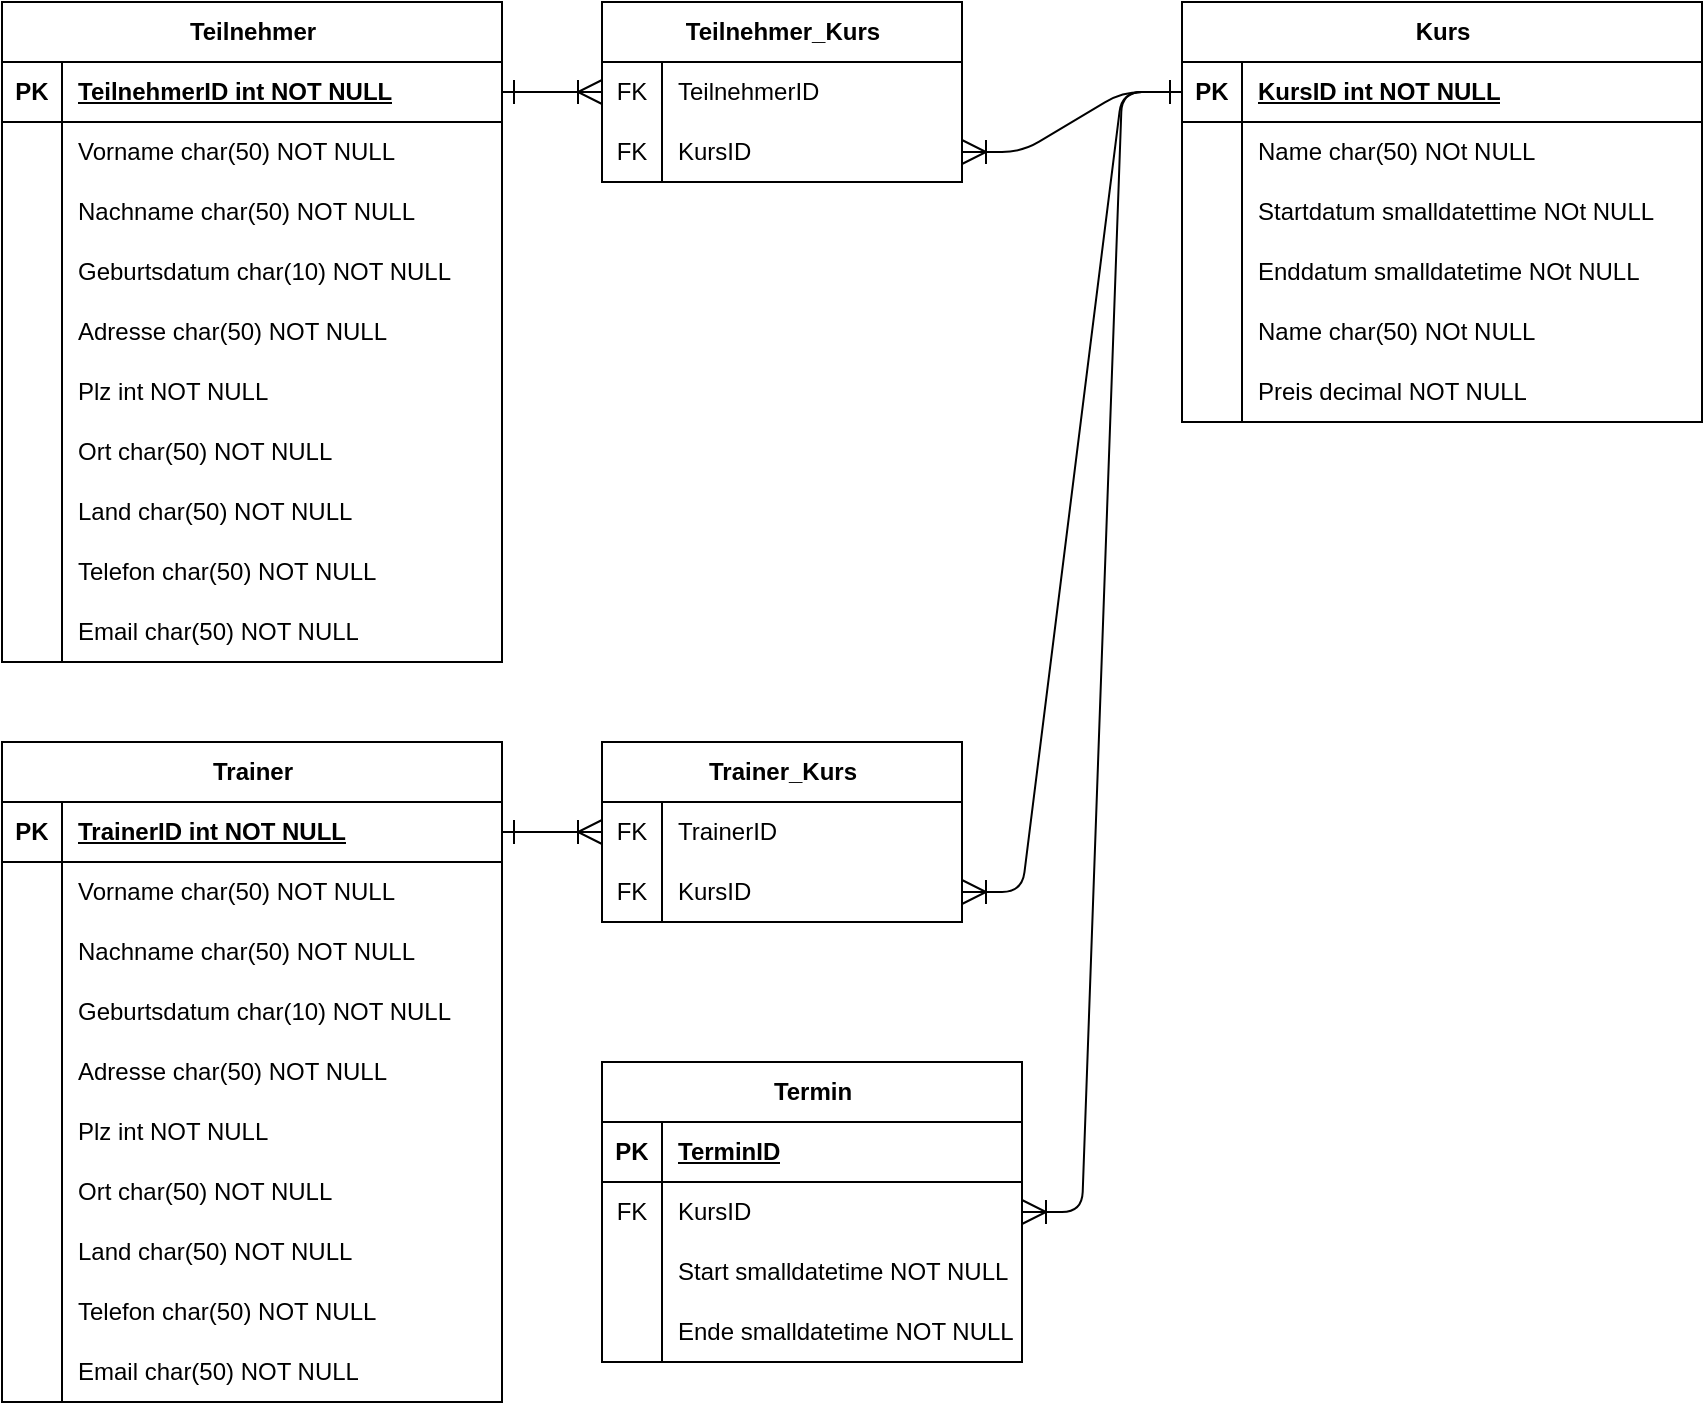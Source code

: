 <mxfile version="22.1.11" type="device">
  <diagram id="R2lEEEUBdFMjLlhIrx00" name="Page-1">
    <mxGraphModel dx="1418" dy="828" grid="1" gridSize="10" guides="1" tooltips="1" connect="1" arrows="1" fold="1" page="1" pageScale="1" pageWidth="850" pageHeight="1100" math="0" shadow="0" extFonts="Permanent Marker^https://fonts.googleapis.com/css?family=Permanent+Marker">
      <root>
        <mxCell id="0" />
        <mxCell id="1" parent="0" />
        <mxCell id="C-vyLk0tnHw3VtMMgP7b-1" value="" style="edgeStyle=entityRelationEdgeStyle;endArrow=ERoneToMany;startArrow=ERone;endFill=0;startFill=0;exitX=1;exitY=0.5;exitDx=0;exitDy=0;entryX=0;entryY=0.5;entryDx=0;entryDy=0;endSize=10;startSize=10;" parent="1" target="ZabQwIHH44t1u9tE0k3N-32" edge="1">
          <mxGeometry width="100" height="100" relative="1" as="geometry">
            <mxPoint x="260" y="85" as="sourcePoint" />
            <mxPoint x="350" y="85" as="targetPoint" />
          </mxGeometry>
        </mxCell>
        <mxCell id="ZabQwIHH44t1u9tE0k3N-5" value="" style="edgeStyle=entityRelationEdgeStyle;endArrow=ERoneToMany;startArrow=ERone;endFill=0;startFill=0;exitX=0;exitY=0.5;exitDx=0;exitDy=0;entryX=1;entryY=0.5;entryDx=0;entryDy=0;endSize=10;startSize=10;" parent="1" source="ZabQwIHH44t1u9tE0k3N-42" target="ZabQwIHH44t1u9tE0k3N-35" edge="1">
          <mxGeometry width="100" height="100" relative="1" as="geometry">
            <mxPoint x="550" y="85" as="sourcePoint" />
            <mxPoint x="590" y="115" as="targetPoint" />
          </mxGeometry>
        </mxCell>
        <mxCell id="ZabQwIHH44t1u9tE0k3N-15" value="Teilnehmer" style="shape=table;startSize=30;container=1;collapsible=1;childLayout=tableLayout;fixedRows=1;rowLines=0;fontStyle=1;align=center;resizeLast=1;html=1;" parent="1" vertex="1">
          <mxGeometry x="10" y="40" width="250" height="330" as="geometry" />
        </mxCell>
        <mxCell id="ZabQwIHH44t1u9tE0k3N-16" value="" style="shape=tableRow;horizontal=0;startSize=0;swimlaneHead=0;swimlaneBody=0;fillColor=none;collapsible=0;dropTarget=0;points=[[0,0.5],[1,0.5]];portConstraint=eastwest;top=0;left=0;right=0;bottom=1;" parent="ZabQwIHH44t1u9tE0k3N-15" vertex="1">
          <mxGeometry y="30" width="250" height="30" as="geometry" />
        </mxCell>
        <mxCell id="ZabQwIHH44t1u9tE0k3N-17" value="PK" style="shape=partialRectangle;connectable=0;fillColor=none;top=0;left=0;bottom=0;right=0;fontStyle=1;overflow=hidden;whiteSpace=wrap;html=1;" parent="ZabQwIHH44t1u9tE0k3N-16" vertex="1">
          <mxGeometry width="30" height="30" as="geometry">
            <mxRectangle width="30" height="30" as="alternateBounds" />
          </mxGeometry>
        </mxCell>
        <mxCell id="ZabQwIHH44t1u9tE0k3N-18" value="TeilnehmerID int NOT NULL" style="shape=partialRectangle;connectable=0;fillColor=none;top=0;left=0;bottom=0;right=0;align=left;spacingLeft=6;fontStyle=5;overflow=hidden;whiteSpace=wrap;html=1;" parent="ZabQwIHH44t1u9tE0k3N-16" vertex="1">
          <mxGeometry x="30" width="220" height="30" as="geometry">
            <mxRectangle width="220" height="30" as="alternateBounds" />
          </mxGeometry>
        </mxCell>
        <mxCell id="ZabQwIHH44t1u9tE0k3N-19" value="" style="shape=tableRow;horizontal=0;startSize=0;swimlaneHead=0;swimlaneBody=0;fillColor=none;collapsible=0;dropTarget=0;points=[[0,0.5],[1,0.5]];portConstraint=eastwest;top=0;left=0;right=0;bottom=0;" parent="ZabQwIHH44t1u9tE0k3N-15" vertex="1">
          <mxGeometry y="60" width="250" height="30" as="geometry" />
        </mxCell>
        <mxCell id="ZabQwIHH44t1u9tE0k3N-20" value="" style="shape=partialRectangle;connectable=0;fillColor=none;top=0;left=0;bottom=0;right=0;editable=1;overflow=hidden;whiteSpace=wrap;html=1;" parent="ZabQwIHH44t1u9tE0k3N-19" vertex="1">
          <mxGeometry width="30" height="30" as="geometry">
            <mxRectangle width="30" height="30" as="alternateBounds" />
          </mxGeometry>
        </mxCell>
        <mxCell id="ZabQwIHH44t1u9tE0k3N-21" value="Vorname char(50) NOT NULL" style="shape=partialRectangle;connectable=0;fillColor=none;top=0;left=0;bottom=0;right=0;align=left;spacingLeft=6;overflow=hidden;whiteSpace=wrap;html=1;" parent="ZabQwIHH44t1u9tE0k3N-19" vertex="1">
          <mxGeometry x="30" width="220" height="30" as="geometry">
            <mxRectangle width="220" height="30" as="alternateBounds" />
          </mxGeometry>
        </mxCell>
        <mxCell id="ZabQwIHH44t1u9tE0k3N-22" value="" style="shape=tableRow;horizontal=0;startSize=0;swimlaneHead=0;swimlaneBody=0;fillColor=none;collapsible=0;dropTarget=0;points=[[0,0.5],[1,0.5]];portConstraint=eastwest;top=0;left=0;right=0;bottom=0;" parent="ZabQwIHH44t1u9tE0k3N-15" vertex="1">
          <mxGeometry y="90" width="250" height="30" as="geometry" />
        </mxCell>
        <mxCell id="ZabQwIHH44t1u9tE0k3N-23" value="" style="shape=partialRectangle;connectable=0;fillColor=none;top=0;left=0;bottom=0;right=0;editable=1;overflow=hidden;whiteSpace=wrap;html=1;" parent="ZabQwIHH44t1u9tE0k3N-22" vertex="1">
          <mxGeometry width="30" height="30" as="geometry">
            <mxRectangle width="30" height="30" as="alternateBounds" />
          </mxGeometry>
        </mxCell>
        <mxCell id="ZabQwIHH44t1u9tE0k3N-24" value="Nachname char(50) NOT NULL" style="shape=partialRectangle;connectable=0;fillColor=none;top=0;left=0;bottom=0;right=0;align=left;spacingLeft=6;overflow=hidden;whiteSpace=wrap;html=1;" parent="ZabQwIHH44t1u9tE0k3N-22" vertex="1">
          <mxGeometry x="30" width="220" height="30" as="geometry">
            <mxRectangle width="220" height="30" as="alternateBounds" />
          </mxGeometry>
        </mxCell>
        <mxCell id="ZabQwIHH44t1u9tE0k3N-25" value="" style="shape=tableRow;horizontal=0;startSize=0;swimlaneHead=0;swimlaneBody=0;fillColor=none;collapsible=0;dropTarget=0;points=[[0,0.5],[1,0.5]];portConstraint=eastwest;top=0;left=0;right=0;bottom=0;" parent="ZabQwIHH44t1u9tE0k3N-15" vertex="1">
          <mxGeometry y="120" width="250" height="30" as="geometry" />
        </mxCell>
        <mxCell id="ZabQwIHH44t1u9tE0k3N-26" value="" style="shape=partialRectangle;connectable=0;fillColor=none;top=0;left=0;bottom=0;right=0;editable=1;overflow=hidden;whiteSpace=wrap;html=1;" parent="ZabQwIHH44t1u9tE0k3N-25" vertex="1">
          <mxGeometry width="30" height="30" as="geometry">
            <mxRectangle width="30" height="30" as="alternateBounds" />
          </mxGeometry>
        </mxCell>
        <mxCell id="ZabQwIHH44t1u9tE0k3N-27" value="Geburtsdatum char(10) NOT NULL" style="shape=partialRectangle;connectable=0;fillColor=none;top=0;left=0;bottom=0;right=0;align=left;spacingLeft=6;overflow=hidden;whiteSpace=wrap;html=1;" parent="ZabQwIHH44t1u9tE0k3N-25" vertex="1">
          <mxGeometry x="30" width="220" height="30" as="geometry">
            <mxRectangle width="220" height="30" as="alternateBounds" />
          </mxGeometry>
        </mxCell>
        <mxCell id="ZabQwIHH44t1u9tE0k3N-58" value="" style="shape=tableRow;horizontal=0;startSize=0;swimlaneHead=0;swimlaneBody=0;fillColor=none;collapsible=0;dropTarget=0;points=[[0,0.5],[1,0.5]];portConstraint=eastwest;top=0;left=0;right=0;bottom=0;" parent="ZabQwIHH44t1u9tE0k3N-15" vertex="1">
          <mxGeometry y="150" width="250" height="30" as="geometry" />
        </mxCell>
        <mxCell id="ZabQwIHH44t1u9tE0k3N-59" value="" style="shape=partialRectangle;connectable=0;fillColor=none;top=0;left=0;bottom=0;right=0;editable=1;overflow=hidden;whiteSpace=wrap;html=1;" parent="ZabQwIHH44t1u9tE0k3N-58" vertex="1">
          <mxGeometry width="30" height="30" as="geometry">
            <mxRectangle width="30" height="30" as="alternateBounds" />
          </mxGeometry>
        </mxCell>
        <mxCell id="ZabQwIHH44t1u9tE0k3N-60" value="Adresse char(50) NOT NULL" style="shape=partialRectangle;connectable=0;fillColor=none;top=0;left=0;bottom=0;right=0;align=left;spacingLeft=6;overflow=hidden;whiteSpace=wrap;html=1;" parent="ZabQwIHH44t1u9tE0k3N-58" vertex="1">
          <mxGeometry x="30" width="220" height="30" as="geometry">
            <mxRectangle width="220" height="30" as="alternateBounds" />
          </mxGeometry>
        </mxCell>
        <mxCell id="ZabQwIHH44t1u9tE0k3N-61" value="" style="shape=tableRow;horizontal=0;startSize=0;swimlaneHead=0;swimlaneBody=0;fillColor=none;collapsible=0;dropTarget=0;points=[[0,0.5],[1,0.5]];portConstraint=eastwest;top=0;left=0;right=0;bottom=0;" parent="ZabQwIHH44t1u9tE0k3N-15" vertex="1">
          <mxGeometry y="180" width="250" height="30" as="geometry" />
        </mxCell>
        <mxCell id="ZabQwIHH44t1u9tE0k3N-62" value="" style="shape=partialRectangle;connectable=0;fillColor=none;top=0;left=0;bottom=0;right=0;editable=1;overflow=hidden;whiteSpace=wrap;html=1;" parent="ZabQwIHH44t1u9tE0k3N-61" vertex="1">
          <mxGeometry width="30" height="30" as="geometry">
            <mxRectangle width="30" height="30" as="alternateBounds" />
          </mxGeometry>
        </mxCell>
        <mxCell id="ZabQwIHH44t1u9tE0k3N-63" value="Plz int NOT NULL" style="shape=partialRectangle;connectable=0;fillColor=none;top=0;left=0;bottom=0;right=0;align=left;spacingLeft=6;overflow=hidden;whiteSpace=wrap;html=1;" parent="ZabQwIHH44t1u9tE0k3N-61" vertex="1">
          <mxGeometry x="30" width="220" height="30" as="geometry">
            <mxRectangle width="220" height="30" as="alternateBounds" />
          </mxGeometry>
        </mxCell>
        <mxCell id="ZabQwIHH44t1u9tE0k3N-64" value="" style="shape=tableRow;horizontal=0;startSize=0;swimlaneHead=0;swimlaneBody=0;fillColor=none;collapsible=0;dropTarget=0;points=[[0,0.5],[1,0.5]];portConstraint=eastwest;top=0;left=0;right=0;bottom=0;" parent="ZabQwIHH44t1u9tE0k3N-15" vertex="1">
          <mxGeometry y="210" width="250" height="30" as="geometry" />
        </mxCell>
        <mxCell id="ZabQwIHH44t1u9tE0k3N-65" value="" style="shape=partialRectangle;connectable=0;fillColor=none;top=0;left=0;bottom=0;right=0;editable=1;overflow=hidden;whiteSpace=wrap;html=1;" parent="ZabQwIHH44t1u9tE0k3N-64" vertex="1">
          <mxGeometry width="30" height="30" as="geometry">
            <mxRectangle width="30" height="30" as="alternateBounds" />
          </mxGeometry>
        </mxCell>
        <mxCell id="ZabQwIHH44t1u9tE0k3N-66" value="Ort char(50) NOT NULL" style="shape=partialRectangle;connectable=0;fillColor=none;top=0;left=0;bottom=0;right=0;align=left;spacingLeft=6;overflow=hidden;whiteSpace=wrap;html=1;" parent="ZabQwIHH44t1u9tE0k3N-64" vertex="1">
          <mxGeometry x="30" width="220" height="30" as="geometry">
            <mxRectangle width="220" height="30" as="alternateBounds" />
          </mxGeometry>
        </mxCell>
        <mxCell id="ZabQwIHH44t1u9tE0k3N-67" value="" style="shape=tableRow;horizontal=0;startSize=0;swimlaneHead=0;swimlaneBody=0;fillColor=none;collapsible=0;dropTarget=0;points=[[0,0.5],[1,0.5]];portConstraint=eastwest;top=0;left=0;right=0;bottom=0;" parent="ZabQwIHH44t1u9tE0k3N-15" vertex="1">
          <mxGeometry y="240" width="250" height="30" as="geometry" />
        </mxCell>
        <mxCell id="ZabQwIHH44t1u9tE0k3N-68" value="" style="shape=partialRectangle;connectable=0;fillColor=none;top=0;left=0;bottom=0;right=0;editable=1;overflow=hidden;whiteSpace=wrap;html=1;" parent="ZabQwIHH44t1u9tE0k3N-67" vertex="1">
          <mxGeometry width="30" height="30" as="geometry">
            <mxRectangle width="30" height="30" as="alternateBounds" />
          </mxGeometry>
        </mxCell>
        <mxCell id="ZabQwIHH44t1u9tE0k3N-69" value="Land char(50) NOT NULL" style="shape=partialRectangle;connectable=0;fillColor=none;top=0;left=0;bottom=0;right=0;align=left;spacingLeft=6;overflow=hidden;whiteSpace=wrap;html=1;" parent="ZabQwIHH44t1u9tE0k3N-67" vertex="1">
          <mxGeometry x="30" width="220" height="30" as="geometry">
            <mxRectangle width="220" height="30" as="alternateBounds" />
          </mxGeometry>
        </mxCell>
        <mxCell id="ZabQwIHH44t1u9tE0k3N-70" value="" style="shape=tableRow;horizontal=0;startSize=0;swimlaneHead=0;swimlaneBody=0;fillColor=none;collapsible=0;dropTarget=0;points=[[0,0.5],[1,0.5]];portConstraint=eastwest;top=0;left=0;right=0;bottom=0;" parent="ZabQwIHH44t1u9tE0k3N-15" vertex="1">
          <mxGeometry y="270" width="250" height="30" as="geometry" />
        </mxCell>
        <mxCell id="ZabQwIHH44t1u9tE0k3N-71" value="" style="shape=partialRectangle;connectable=0;fillColor=none;top=0;left=0;bottom=0;right=0;editable=1;overflow=hidden;whiteSpace=wrap;html=1;" parent="ZabQwIHH44t1u9tE0k3N-70" vertex="1">
          <mxGeometry width="30" height="30" as="geometry">
            <mxRectangle width="30" height="30" as="alternateBounds" />
          </mxGeometry>
        </mxCell>
        <mxCell id="ZabQwIHH44t1u9tE0k3N-72" value="Telefon char(50) NOT NULL" style="shape=partialRectangle;connectable=0;fillColor=none;top=0;left=0;bottom=0;right=0;align=left;spacingLeft=6;overflow=hidden;whiteSpace=wrap;html=1;" parent="ZabQwIHH44t1u9tE0k3N-70" vertex="1">
          <mxGeometry x="30" width="220" height="30" as="geometry">
            <mxRectangle width="220" height="30" as="alternateBounds" />
          </mxGeometry>
        </mxCell>
        <mxCell id="ZabQwIHH44t1u9tE0k3N-73" value="" style="shape=tableRow;horizontal=0;startSize=0;swimlaneHead=0;swimlaneBody=0;fillColor=none;collapsible=0;dropTarget=0;points=[[0,0.5],[1,0.5]];portConstraint=eastwest;top=0;left=0;right=0;bottom=0;" parent="ZabQwIHH44t1u9tE0k3N-15" vertex="1">
          <mxGeometry y="300" width="250" height="30" as="geometry" />
        </mxCell>
        <mxCell id="ZabQwIHH44t1u9tE0k3N-74" value="" style="shape=partialRectangle;connectable=0;fillColor=none;top=0;left=0;bottom=0;right=0;editable=1;overflow=hidden;whiteSpace=wrap;html=1;" parent="ZabQwIHH44t1u9tE0k3N-73" vertex="1">
          <mxGeometry width="30" height="30" as="geometry">
            <mxRectangle width="30" height="30" as="alternateBounds" />
          </mxGeometry>
        </mxCell>
        <mxCell id="ZabQwIHH44t1u9tE0k3N-75" value="Email char(50) NOT NULL" style="shape=partialRectangle;connectable=0;fillColor=none;top=0;left=0;bottom=0;right=0;align=left;spacingLeft=6;overflow=hidden;whiteSpace=wrap;html=1;" parent="ZabQwIHH44t1u9tE0k3N-73" vertex="1">
          <mxGeometry x="30" width="220" height="30" as="geometry">
            <mxRectangle width="220" height="30" as="alternateBounds" />
          </mxGeometry>
        </mxCell>
        <mxCell id="ZabQwIHH44t1u9tE0k3N-28" value="Teilnehmer_Kurs" style="shape=table;startSize=30;container=1;collapsible=1;childLayout=tableLayout;fixedRows=1;rowLines=0;fontStyle=1;align=center;resizeLast=1;html=1;" parent="1" vertex="1">
          <mxGeometry x="310" y="40" width="180" height="90" as="geometry" />
        </mxCell>
        <mxCell id="ZabQwIHH44t1u9tE0k3N-32" value="" style="shape=tableRow;horizontal=0;startSize=0;swimlaneHead=0;swimlaneBody=0;fillColor=none;collapsible=0;dropTarget=0;points=[[0,0.5],[1,0.5]];portConstraint=eastwest;top=0;left=0;right=0;bottom=0;" parent="ZabQwIHH44t1u9tE0k3N-28" vertex="1">
          <mxGeometry y="30" width="180" height="30" as="geometry" />
        </mxCell>
        <mxCell id="ZabQwIHH44t1u9tE0k3N-33" value="FK" style="shape=partialRectangle;connectable=0;fillColor=none;top=0;left=0;bottom=0;right=0;editable=1;overflow=hidden;whiteSpace=wrap;html=1;" parent="ZabQwIHH44t1u9tE0k3N-32" vertex="1">
          <mxGeometry width="30" height="30" as="geometry">
            <mxRectangle width="30" height="30" as="alternateBounds" />
          </mxGeometry>
        </mxCell>
        <mxCell id="ZabQwIHH44t1u9tE0k3N-34" value="TeilnehmerID" style="shape=partialRectangle;connectable=0;fillColor=none;top=0;left=0;bottom=0;right=0;align=left;spacingLeft=6;overflow=hidden;whiteSpace=wrap;html=1;" parent="ZabQwIHH44t1u9tE0k3N-32" vertex="1">
          <mxGeometry x="30" width="150" height="30" as="geometry">
            <mxRectangle width="150" height="30" as="alternateBounds" />
          </mxGeometry>
        </mxCell>
        <mxCell id="ZabQwIHH44t1u9tE0k3N-35" value="" style="shape=tableRow;horizontal=0;startSize=0;swimlaneHead=0;swimlaneBody=0;fillColor=none;collapsible=0;dropTarget=0;points=[[0,0.5],[1,0.5]];portConstraint=eastwest;top=0;left=0;right=0;bottom=0;" parent="ZabQwIHH44t1u9tE0k3N-28" vertex="1">
          <mxGeometry y="60" width="180" height="30" as="geometry" />
        </mxCell>
        <mxCell id="ZabQwIHH44t1u9tE0k3N-36" value="FK" style="shape=partialRectangle;connectable=0;fillColor=none;top=0;left=0;bottom=0;right=0;editable=1;overflow=hidden;whiteSpace=wrap;html=1;" parent="ZabQwIHH44t1u9tE0k3N-35" vertex="1">
          <mxGeometry width="30" height="30" as="geometry">
            <mxRectangle width="30" height="30" as="alternateBounds" />
          </mxGeometry>
        </mxCell>
        <mxCell id="ZabQwIHH44t1u9tE0k3N-37" value="KursID" style="shape=partialRectangle;connectable=0;fillColor=none;top=0;left=0;bottom=0;right=0;align=left;spacingLeft=6;overflow=hidden;whiteSpace=wrap;html=1;" parent="ZabQwIHH44t1u9tE0k3N-35" vertex="1">
          <mxGeometry x="30" width="150" height="30" as="geometry">
            <mxRectangle width="150" height="30" as="alternateBounds" />
          </mxGeometry>
        </mxCell>
        <mxCell id="ZabQwIHH44t1u9tE0k3N-41" value="Kurs" style="shape=table;startSize=30;container=1;collapsible=1;childLayout=tableLayout;fixedRows=1;rowLines=0;fontStyle=1;align=center;resizeLast=1;html=1;" parent="1" vertex="1">
          <mxGeometry x="600" y="40" width="260" height="210" as="geometry" />
        </mxCell>
        <mxCell id="ZabQwIHH44t1u9tE0k3N-42" value="" style="shape=tableRow;horizontal=0;startSize=0;swimlaneHead=0;swimlaneBody=0;fillColor=none;collapsible=0;dropTarget=0;points=[[0,0.5],[1,0.5]];portConstraint=eastwest;top=0;left=0;right=0;bottom=1;" parent="ZabQwIHH44t1u9tE0k3N-41" vertex="1">
          <mxGeometry y="30" width="260" height="30" as="geometry" />
        </mxCell>
        <mxCell id="ZabQwIHH44t1u9tE0k3N-43" value="PK" style="shape=partialRectangle;connectable=0;fillColor=none;top=0;left=0;bottom=0;right=0;fontStyle=1;overflow=hidden;whiteSpace=wrap;html=1;" parent="ZabQwIHH44t1u9tE0k3N-42" vertex="1">
          <mxGeometry width="30" height="30" as="geometry">
            <mxRectangle width="30" height="30" as="alternateBounds" />
          </mxGeometry>
        </mxCell>
        <mxCell id="ZabQwIHH44t1u9tE0k3N-44" value="KursID int NOT NULL" style="shape=partialRectangle;connectable=0;fillColor=none;top=0;left=0;bottom=0;right=0;align=left;spacingLeft=6;fontStyle=5;overflow=hidden;whiteSpace=wrap;html=1;" parent="ZabQwIHH44t1u9tE0k3N-42" vertex="1">
          <mxGeometry x="30" width="230" height="30" as="geometry">
            <mxRectangle width="230" height="30" as="alternateBounds" />
          </mxGeometry>
        </mxCell>
        <mxCell id="ZabQwIHH44t1u9tE0k3N-45" value="" style="shape=tableRow;horizontal=0;startSize=0;swimlaneHead=0;swimlaneBody=0;fillColor=none;collapsible=0;dropTarget=0;points=[[0,0.5],[1,0.5]];portConstraint=eastwest;top=0;left=0;right=0;bottom=0;" parent="ZabQwIHH44t1u9tE0k3N-41" vertex="1">
          <mxGeometry y="60" width="260" height="30" as="geometry" />
        </mxCell>
        <mxCell id="ZabQwIHH44t1u9tE0k3N-46" value="" style="shape=partialRectangle;connectable=0;fillColor=none;top=0;left=0;bottom=0;right=0;editable=1;overflow=hidden;whiteSpace=wrap;html=1;" parent="ZabQwIHH44t1u9tE0k3N-45" vertex="1">
          <mxGeometry width="30" height="30" as="geometry">
            <mxRectangle width="30" height="30" as="alternateBounds" />
          </mxGeometry>
        </mxCell>
        <mxCell id="ZabQwIHH44t1u9tE0k3N-47" value="Name char(50) NOt NULL" style="shape=partialRectangle;connectable=0;fillColor=none;top=0;left=0;bottom=0;right=0;align=left;spacingLeft=6;overflow=hidden;whiteSpace=wrap;html=1;" parent="ZabQwIHH44t1u9tE0k3N-45" vertex="1">
          <mxGeometry x="30" width="230" height="30" as="geometry">
            <mxRectangle width="230" height="30" as="alternateBounds" />
          </mxGeometry>
        </mxCell>
        <mxCell id="AtuY86n8tx-qmEZelN8u-1" value="" style="shape=tableRow;horizontal=0;startSize=0;swimlaneHead=0;swimlaneBody=0;fillColor=none;collapsible=0;dropTarget=0;points=[[0,0.5],[1,0.5]];portConstraint=eastwest;top=0;left=0;right=0;bottom=0;" vertex="1" parent="ZabQwIHH44t1u9tE0k3N-41">
          <mxGeometry y="90" width="260" height="30" as="geometry" />
        </mxCell>
        <mxCell id="AtuY86n8tx-qmEZelN8u-2" value="" style="shape=partialRectangle;connectable=0;fillColor=none;top=0;left=0;bottom=0;right=0;editable=1;overflow=hidden;whiteSpace=wrap;html=1;" vertex="1" parent="AtuY86n8tx-qmEZelN8u-1">
          <mxGeometry width="30" height="30" as="geometry">
            <mxRectangle width="30" height="30" as="alternateBounds" />
          </mxGeometry>
        </mxCell>
        <mxCell id="AtuY86n8tx-qmEZelN8u-3" value="Startdatum smalldatettime NOt NULL" style="shape=partialRectangle;connectable=0;fillColor=none;top=0;left=0;bottom=0;right=0;align=left;spacingLeft=6;overflow=hidden;whiteSpace=wrap;html=1;" vertex="1" parent="AtuY86n8tx-qmEZelN8u-1">
          <mxGeometry x="30" width="230" height="30" as="geometry">
            <mxRectangle width="230" height="30" as="alternateBounds" />
          </mxGeometry>
        </mxCell>
        <mxCell id="AtuY86n8tx-qmEZelN8u-7" value="" style="shape=tableRow;horizontal=0;startSize=0;swimlaneHead=0;swimlaneBody=0;fillColor=none;collapsible=0;dropTarget=0;points=[[0,0.5],[1,0.5]];portConstraint=eastwest;top=0;left=0;right=0;bottom=0;" vertex="1" parent="ZabQwIHH44t1u9tE0k3N-41">
          <mxGeometry y="120" width="260" height="30" as="geometry" />
        </mxCell>
        <mxCell id="AtuY86n8tx-qmEZelN8u-8" value="" style="shape=partialRectangle;connectable=0;fillColor=none;top=0;left=0;bottom=0;right=0;editable=1;overflow=hidden;whiteSpace=wrap;html=1;" vertex="1" parent="AtuY86n8tx-qmEZelN8u-7">
          <mxGeometry width="30" height="30" as="geometry">
            <mxRectangle width="30" height="30" as="alternateBounds" />
          </mxGeometry>
        </mxCell>
        <mxCell id="AtuY86n8tx-qmEZelN8u-9" value="Enddatum smalldatetime NOt NULL" style="shape=partialRectangle;connectable=0;fillColor=none;top=0;left=0;bottom=0;right=0;align=left;spacingLeft=6;overflow=hidden;whiteSpace=wrap;html=1;" vertex="1" parent="AtuY86n8tx-qmEZelN8u-7">
          <mxGeometry x="30" width="230" height="30" as="geometry">
            <mxRectangle width="230" height="30" as="alternateBounds" />
          </mxGeometry>
        </mxCell>
        <mxCell id="AtuY86n8tx-qmEZelN8u-4" value="" style="shape=tableRow;horizontal=0;startSize=0;swimlaneHead=0;swimlaneBody=0;fillColor=none;collapsible=0;dropTarget=0;points=[[0,0.5],[1,0.5]];portConstraint=eastwest;top=0;left=0;right=0;bottom=0;" vertex="1" parent="ZabQwIHH44t1u9tE0k3N-41">
          <mxGeometry y="150" width="260" height="30" as="geometry" />
        </mxCell>
        <mxCell id="AtuY86n8tx-qmEZelN8u-5" value="" style="shape=partialRectangle;connectable=0;fillColor=none;top=0;left=0;bottom=0;right=0;editable=1;overflow=hidden;whiteSpace=wrap;html=1;" vertex="1" parent="AtuY86n8tx-qmEZelN8u-4">
          <mxGeometry width="30" height="30" as="geometry">
            <mxRectangle width="30" height="30" as="alternateBounds" />
          </mxGeometry>
        </mxCell>
        <mxCell id="AtuY86n8tx-qmEZelN8u-6" value="Name char(50) NOt NULL" style="shape=partialRectangle;connectable=0;fillColor=none;top=0;left=0;bottom=0;right=0;align=left;spacingLeft=6;overflow=hidden;whiteSpace=wrap;html=1;" vertex="1" parent="AtuY86n8tx-qmEZelN8u-4">
          <mxGeometry x="30" width="230" height="30" as="geometry">
            <mxRectangle width="230" height="30" as="alternateBounds" />
          </mxGeometry>
        </mxCell>
        <mxCell id="ZabQwIHH44t1u9tE0k3N-48" value="" style="shape=tableRow;horizontal=0;startSize=0;swimlaneHead=0;swimlaneBody=0;fillColor=none;collapsible=0;dropTarget=0;points=[[0,0.5],[1,0.5]];portConstraint=eastwest;top=0;left=0;right=0;bottom=0;" parent="ZabQwIHH44t1u9tE0k3N-41" vertex="1">
          <mxGeometry y="180" width="260" height="30" as="geometry" />
        </mxCell>
        <mxCell id="ZabQwIHH44t1u9tE0k3N-49" value="" style="shape=partialRectangle;connectable=0;fillColor=none;top=0;left=0;bottom=0;right=0;editable=1;overflow=hidden;whiteSpace=wrap;html=1;" parent="ZabQwIHH44t1u9tE0k3N-48" vertex="1">
          <mxGeometry width="30" height="30" as="geometry">
            <mxRectangle width="30" height="30" as="alternateBounds" />
          </mxGeometry>
        </mxCell>
        <mxCell id="ZabQwIHH44t1u9tE0k3N-50" value="Preis decimal NOT NULL" style="shape=partialRectangle;connectable=0;fillColor=none;top=0;left=0;bottom=0;right=0;align=left;spacingLeft=6;overflow=hidden;whiteSpace=wrap;html=1;" parent="ZabQwIHH44t1u9tE0k3N-48" vertex="1">
          <mxGeometry x="30" width="230" height="30" as="geometry">
            <mxRectangle width="230" height="30" as="alternateBounds" />
          </mxGeometry>
        </mxCell>
        <mxCell id="ZabQwIHH44t1u9tE0k3N-76" value="" style="edgeStyle=entityRelationEdgeStyle;endArrow=ERoneToMany;startArrow=ERone;endFill=0;startFill=0;exitX=1;exitY=0.5;exitDx=0;exitDy=0;entryX=0;entryY=0.5;entryDx=0;entryDy=0;endSize=10;startSize=10;" parent="1" target="ZabQwIHH44t1u9tE0k3N-110" edge="1">
          <mxGeometry width="100" height="100" relative="1" as="geometry">
            <mxPoint x="260" y="455" as="sourcePoint" />
            <mxPoint x="350" y="455" as="targetPoint" />
          </mxGeometry>
        </mxCell>
        <mxCell id="ZabQwIHH44t1u9tE0k3N-77" value="" style="edgeStyle=entityRelationEdgeStyle;endArrow=ERoneToMany;startArrow=ERone;endFill=0;startFill=0;exitX=0;exitY=0.5;exitDx=0;exitDy=0;entryX=1;entryY=0.5;entryDx=0;entryDy=0;endSize=10;startSize=10;" parent="1" source="ZabQwIHH44t1u9tE0k3N-42" target="ZabQwIHH44t1u9tE0k3N-113" edge="1">
          <mxGeometry width="100" height="100" relative="1" as="geometry">
            <mxPoint x="600" y="455" as="sourcePoint" />
            <mxPoint x="590" y="485" as="targetPoint" />
          </mxGeometry>
        </mxCell>
        <mxCell id="ZabQwIHH44t1u9tE0k3N-78" value="Trainer" style="shape=table;startSize=30;container=1;collapsible=1;childLayout=tableLayout;fixedRows=1;rowLines=0;fontStyle=1;align=center;resizeLast=1;html=1;" parent="1" vertex="1">
          <mxGeometry x="10" y="410" width="250" height="330" as="geometry" />
        </mxCell>
        <mxCell id="ZabQwIHH44t1u9tE0k3N-79" value="" style="shape=tableRow;horizontal=0;startSize=0;swimlaneHead=0;swimlaneBody=0;fillColor=none;collapsible=0;dropTarget=0;points=[[0,0.5],[1,0.5]];portConstraint=eastwest;top=0;left=0;right=0;bottom=1;" parent="ZabQwIHH44t1u9tE0k3N-78" vertex="1">
          <mxGeometry y="30" width="250" height="30" as="geometry" />
        </mxCell>
        <mxCell id="ZabQwIHH44t1u9tE0k3N-80" value="PK" style="shape=partialRectangle;connectable=0;fillColor=none;top=0;left=0;bottom=0;right=0;fontStyle=1;overflow=hidden;whiteSpace=wrap;html=1;" parent="ZabQwIHH44t1u9tE0k3N-79" vertex="1">
          <mxGeometry width="30" height="30" as="geometry">
            <mxRectangle width="30" height="30" as="alternateBounds" />
          </mxGeometry>
        </mxCell>
        <mxCell id="ZabQwIHH44t1u9tE0k3N-81" value="TrainerID int NOT NULL" style="shape=partialRectangle;connectable=0;fillColor=none;top=0;left=0;bottom=0;right=0;align=left;spacingLeft=6;fontStyle=5;overflow=hidden;whiteSpace=wrap;html=1;" parent="ZabQwIHH44t1u9tE0k3N-79" vertex="1">
          <mxGeometry x="30" width="220" height="30" as="geometry">
            <mxRectangle width="220" height="30" as="alternateBounds" />
          </mxGeometry>
        </mxCell>
        <mxCell id="ZabQwIHH44t1u9tE0k3N-82" value="" style="shape=tableRow;horizontal=0;startSize=0;swimlaneHead=0;swimlaneBody=0;fillColor=none;collapsible=0;dropTarget=0;points=[[0,0.5],[1,0.5]];portConstraint=eastwest;top=0;left=0;right=0;bottom=0;" parent="ZabQwIHH44t1u9tE0k3N-78" vertex="1">
          <mxGeometry y="60" width="250" height="30" as="geometry" />
        </mxCell>
        <mxCell id="ZabQwIHH44t1u9tE0k3N-83" value="" style="shape=partialRectangle;connectable=0;fillColor=none;top=0;left=0;bottom=0;right=0;editable=1;overflow=hidden;whiteSpace=wrap;html=1;" parent="ZabQwIHH44t1u9tE0k3N-82" vertex="1">
          <mxGeometry width="30" height="30" as="geometry">
            <mxRectangle width="30" height="30" as="alternateBounds" />
          </mxGeometry>
        </mxCell>
        <mxCell id="ZabQwIHH44t1u9tE0k3N-84" value="Vorname char(50) NOT NULL" style="shape=partialRectangle;connectable=0;fillColor=none;top=0;left=0;bottom=0;right=0;align=left;spacingLeft=6;overflow=hidden;whiteSpace=wrap;html=1;" parent="ZabQwIHH44t1u9tE0k3N-82" vertex="1">
          <mxGeometry x="30" width="220" height="30" as="geometry">
            <mxRectangle width="220" height="30" as="alternateBounds" />
          </mxGeometry>
        </mxCell>
        <mxCell id="ZabQwIHH44t1u9tE0k3N-85" value="" style="shape=tableRow;horizontal=0;startSize=0;swimlaneHead=0;swimlaneBody=0;fillColor=none;collapsible=0;dropTarget=0;points=[[0,0.5],[1,0.5]];portConstraint=eastwest;top=0;left=0;right=0;bottom=0;" parent="ZabQwIHH44t1u9tE0k3N-78" vertex="1">
          <mxGeometry y="90" width="250" height="30" as="geometry" />
        </mxCell>
        <mxCell id="ZabQwIHH44t1u9tE0k3N-86" value="" style="shape=partialRectangle;connectable=0;fillColor=none;top=0;left=0;bottom=0;right=0;editable=1;overflow=hidden;whiteSpace=wrap;html=1;" parent="ZabQwIHH44t1u9tE0k3N-85" vertex="1">
          <mxGeometry width="30" height="30" as="geometry">
            <mxRectangle width="30" height="30" as="alternateBounds" />
          </mxGeometry>
        </mxCell>
        <mxCell id="ZabQwIHH44t1u9tE0k3N-87" value="Nachname char(50) NOT NULL" style="shape=partialRectangle;connectable=0;fillColor=none;top=0;left=0;bottom=0;right=0;align=left;spacingLeft=6;overflow=hidden;whiteSpace=wrap;html=1;" parent="ZabQwIHH44t1u9tE0k3N-85" vertex="1">
          <mxGeometry x="30" width="220" height="30" as="geometry">
            <mxRectangle width="220" height="30" as="alternateBounds" />
          </mxGeometry>
        </mxCell>
        <mxCell id="ZabQwIHH44t1u9tE0k3N-88" value="" style="shape=tableRow;horizontal=0;startSize=0;swimlaneHead=0;swimlaneBody=0;fillColor=none;collapsible=0;dropTarget=0;points=[[0,0.5],[1,0.5]];portConstraint=eastwest;top=0;left=0;right=0;bottom=0;" parent="ZabQwIHH44t1u9tE0k3N-78" vertex="1">
          <mxGeometry y="120" width="250" height="30" as="geometry" />
        </mxCell>
        <mxCell id="ZabQwIHH44t1u9tE0k3N-89" value="" style="shape=partialRectangle;connectable=0;fillColor=none;top=0;left=0;bottom=0;right=0;editable=1;overflow=hidden;whiteSpace=wrap;html=1;" parent="ZabQwIHH44t1u9tE0k3N-88" vertex="1">
          <mxGeometry width="30" height="30" as="geometry">
            <mxRectangle width="30" height="30" as="alternateBounds" />
          </mxGeometry>
        </mxCell>
        <mxCell id="ZabQwIHH44t1u9tE0k3N-90" value="Geburtsdatum char(10) NOT NULL" style="shape=partialRectangle;connectable=0;fillColor=none;top=0;left=0;bottom=0;right=0;align=left;spacingLeft=6;overflow=hidden;whiteSpace=wrap;html=1;" parent="ZabQwIHH44t1u9tE0k3N-88" vertex="1">
          <mxGeometry x="30" width="220" height="30" as="geometry">
            <mxRectangle width="220" height="30" as="alternateBounds" />
          </mxGeometry>
        </mxCell>
        <mxCell id="ZabQwIHH44t1u9tE0k3N-91" value="" style="shape=tableRow;horizontal=0;startSize=0;swimlaneHead=0;swimlaneBody=0;fillColor=none;collapsible=0;dropTarget=0;points=[[0,0.5],[1,0.5]];portConstraint=eastwest;top=0;left=0;right=0;bottom=0;" parent="ZabQwIHH44t1u9tE0k3N-78" vertex="1">
          <mxGeometry y="150" width="250" height="30" as="geometry" />
        </mxCell>
        <mxCell id="ZabQwIHH44t1u9tE0k3N-92" value="" style="shape=partialRectangle;connectable=0;fillColor=none;top=0;left=0;bottom=0;right=0;editable=1;overflow=hidden;whiteSpace=wrap;html=1;" parent="ZabQwIHH44t1u9tE0k3N-91" vertex="1">
          <mxGeometry width="30" height="30" as="geometry">
            <mxRectangle width="30" height="30" as="alternateBounds" />
          </mxGeometry>
        </mxCell>
        <mxCell id="ZabQwIHH44t1u9tE0k3N-93" value="Adresse char(50) NOT NULL" style="shape=partialRectangle;connectable=0;fillColor=none;top=0;left=0;bottom=0;right=0;align=left;spacingLeft=6;overflow=hidden;whiteSpace=wrap;html=1;" parent="ZabQwIHH44t1u9tE0k3N-91" vertex="1">
          <mxGeometry x="30" width="220" height="30" as="geometry">
            <mxRectangle width="220" height="30" as="alternateBounds" />
          </mxGeometry>
        </mxCell>
        <mxCell id="ZabQwIHH44t1u9tE0k3N-94" value="" style="shape=tableRow;horizontal=0;startSize=0;swimlaneHead=0;swimlaneBody=0;fillColor=none;collapsible=0;dropTarget=0;points=[[0,0.5],[1,0.5]];portConstraint=eastwest;top=0;left=0;right=0;bottom=0;" parent="ZabQwIHH44t1u9tE0k3N-78" vertex="1">
          <mxGeometry y="180" width="250" height="30" as="geometry" />
        </mxCell>
        <mxCell id="ZabQwIHH44t1u9tE0k3N-95" value="" style="shape=partialRectangle;connectable=0;fillColor=none;top=0;left=0;bottom=0;right=0;editable=1;overflow=hidden;whiteSpace=wrap;html=1;" parent="ZabQwIHH44t1u9tE0k3N-94" vertex="1">
          <mxGeometry width="30" height="30" as="geometry">
            <mxRectangle width="30" height="30" as="alternateBounds" />
          </mxGeometry>
        </mxCell>
        <mxCell id="ZabQwIHH44t1u9tE0k3N-96" value="Plz int NOT NULL" style="shape=partialRectangle;connectable=0;fillColor=none;top=0;left=0;bottom=0;right=0;align=left;spacingLeft=6;overflow=hidden;whiteSpace=wrap;html=1;" parent="ZabQwIHH44t1u9tE0k3N-94" vertex="1">
          <mxGeometry x="30" width="220" height="30" as="geometry">
            <mxRectangle width="220" height="30" as="alternateBounds" />
          </mxGeometry>
        </mxCell>
        <mxCell id="ZabQwIHH44t1u9tE0k3N-97" value="" style="shape=tableRow;horizontal=0;startSize=0;swimlaneHead=0;swimlaneBody=0;fillColor=none;collapsible=0;dropTarget=0;points=[[0,0.5],[1,0.5]];portConstraint=eastwest;top=0;left=0;right=0;bottom=0;" parent="ZabQwIHH44t1u9tE0k3N-78" vertex="1">
          <mxGeometry y="210" width="250" height="30" as="geometry" />
        </mxCell>
        <mxCell id="ZabQwIHH44t1u9tE0k3N-98" value="" style="shape=partialRectangle;connectable=0;fillColor=none;top=0;left=0;bottom=0;right=0;editable=1;overflow=hidden;whiteSpace=wrap;html=1;" parent="ZabQwIHH44t1u9tE0k3N-97" vertex="1">
          <mxGeometry width="30" height="30" as="geometry">
            <mxRectangle width="30" height="30" as="alternateBounds" />
          </mxGeometry>
        </mxCell>
        <mxCell id="ZabQwIHH44t1u9tE0k3N-99" value="Ort char(50) NOT NULL" style="shape=partialRectangle;connectable=0;fillColor=none;top=0;left=0;bottom=0;right=0;align=left;spacingLeft=6;overflow=hidden;whiteSpace=wrap;html=1;" parent="ZabQwIHH44t1u9tE0k3N-97" vertex="1">
          <mxGeometry x="30" width="220" height="30" as="geometry">
            <mxRectangle width="220" height="30" as="alternateBounds" />
          </mxGeometry>
        </mxCell>
        <mxCell id="ZabQwIHH44t1u9tE0k3N-100" value="" style="shape=tableRow;horizontal=0;startSize=0;swimlaneHead=0;swimlaneBody=0;fillColor=none;collapsible=0;dropTarget=0;points=[[0,0.5],[1,0.5]];portConstraint=eastwest;top=0;left=0;right=0;bottom=0;" parent="ZabQwIHH44t1u9tE0k3N-78" vertex="1">
          <mxGeometry y="240" width="250" height="30" as="geometry" />
        </mxCell>
        <mxCell id="ZabQwIHH44t1u9tE0k3N-101" value="" style="shape=partialRectangle;connectable=0;fillColor=none;top=0;left=0;bottom=0;right=0;editable=1;overflow=hidden;whiteSpace=wrap;html=1;" parent="ZabQwIHH44t1u9tE0k3N-100" vertex="1">
          <mxGeometry width="30" height="30" as="geometry">
            <mxRectangle width="30" height="30" as="alternateBounds" />
          </mxGeometry>
        </mxCell>
        <mxCell id="ZabQwIHH44t1u9tE0k3N-102" value="Land char(50) NOT NULL" style="shape=partialRectangle;connectable=0;fillColor=none;top=0;left=0;bottom=0;right=0;align=left;spacingLeft=6;overflow=hidden;whiteSpace=wrap;html=1;" parent="ZabQwIHH44t1u9tE0k3N-100" vertex="1">
          <mxGeometry x="30" width="220" height="30" as="geometry">
            <mxRectangle width="220" height="30" as="alternateBounds" />
          </mxGeometry>
        </mxCell>
        <mxCell id="ZabQwIHH44t1u9tE0k3N-103" value="" style="shape=tableRow;horizontal=0;startSize=0;swimlaneHead=0;swimlaneBody=0;fillColor=none;collapsible=0;dropTarget=0;points=[[0,0.5],[1,0.5]];portConstraint=eastwest;top=0;left=0;right=0;bottom=0;" parent="ZabQwIHH44t1u9tE0k3N-78" vertex="1">
          <mxGeometry y="270" width="250" height="30" as="geometry" />
        </mxCell>
        <mxCell id="ZabQwIHH44t1u9tE0k3N-104" value="" style="shape=partialRectangle;connectable=0;fillColor=none;top=0;left=0;bottom=0;right=0;editable=1;overflow=hidden;whiteSpace=wrap;html=1;" parent="ZabQwIHH44t1u9tE0k3N-103" vertex="1">
          <mxGeometry width="30" height="30" as="geometry">
            <mxRectangle width="30" height="30" as="alternateBounds" />
          </mxGeometry>
        </mxCell>
        <mxCell id="ZabQwIHH44t1u9tE0k3N-105" value="Telefon char(50) NOT NULL" style="shape=partialRectangle;connectable=0;fillColor=none;top=0;left=0;bottom=0;right=0;align=left;spacingLeft=6;overflow=hidden;whiteSpace=wrap;html=1;" parent="ZabQwIHH44t1u9tE0k3N-103" vertex="1">
          <mxGeometry x="30" width="220" height="30" as="geometry">
            <mxRectangle width="220" height="30" as="alternateBounds" />
          </mxGeometry>
        </mxCell>
        <mxCell id="ZabQwIHH44t1u9tE0k3N-106" value="" style="shape=tableRow;horizontal=0;startSize=0;swimlaneHead=0;swimlaneBody=0;fillColor=none;collapsible=0;dropTarget=0;points=[[0,0.5],[1,0.5]];portConstraint=eastwest;top=0;left=0;right=0;bottom=0;" parent="ZabQwIHH44t1u9tE0k3N-78" vertex="1">
          <mxGeometry y="300" width="250" height="30" as="geometry" />
        </mxCell>
        <mxCell id="ZabQwIHH44t1u9tE0k3N-107" value="" style="shape=partialRectangle;connectable=0;fillColor=none;top=0;left=0;bottom=0;right=0;editable=1;overflow=hidden;whiteSpace=wrap;html=1;" parent="ZabQwIHH44t1u9tE0k3N-106" vertex="1">
          <mxGeometry width="30" height="30" as="geometry">
            <mxRectangle width="30" height="30" as="alternateBounds" />
          </mxGeometry>
        </mxCell>
        <mxCell id="ZabQwIHH44t1u9tE0k3N-108" value="Email char(50) NOT NULL" style="shape=partialRectangle;connectable=0;fillColor=none;top=0;left=0;bottom=0;right=0;align=left;spacingLeft=6;overflow=hidden;whiteSpace=wrap;html=1;" parent="ZabQwIHH44t1u9tE0k3N-106" vertex="1">
          <mxGeometry x="30" width="220" height="30" as="geometry">
            <mxRectangle width="220" height="30" as="alternateBounds" />
          </mxGeometry>
        </mxCell>
        <mxCell id="ZabQwIHH44t1u9tE0k3N-109" value="Trainer_Kurs" style="shape=table;startSize=30;container=1;collapsible=1;childLayout=tableLayout;fixedRows=1;rowLines=0;fontStyle=1;align=center;resizeLast=1;html=1;" parent="1" vertex="1">
          <mxGeometry x="310" y="410" width="180" height="90" as="geometry" />
        </mxCell>
        <mxCell id="ZabQwIHH44t1u9tE0k3N-110" value="" style="shape=tableRow;horizontal=0;startSize=0;swimlaneHead=0;swimlaneBody=0;fillColor=none;collapsible=0;dropTarget=0;points=[[0,0.5],[1,0.5]];portConstraint=eastwest;top=0;left=0;right=0;bottom=0;" parent="ZabQwIHH44t1u9tE0k3N-109" vertex="1">
          <mxGeometry y="30" width="180" height="30" as="geometry" />
        </mxCell>
        <mxCell id="ZabQwIHH44t1u9tE0k3N-111" value="FK" style="shape=partialRectangle;connectable=0;fillColor=none;top=0;left=0;bottom=0;right=0;editable=1;overflow=hidden;whiteSpace=wrap;html=1;" parent="ZabQwIHH44t1u9tE0k3N-110" vertex="1">
          <mxGeometry width="30" height="30" as="geometry">
            <mxRectangle width="30" height="30" as="alternateBounds" />
          </mxGeometry>
        </mxCell>
        <mxCell id="ZabQwIHH44t1u9tE0k3N-112" value="TrainerID" style="shape=partialRectangle;connectable=0;fillColor=none;top=0;left=0;bottom=0;right=0;align=left;spacingLeft=6;overflow=hidden;whiteSpace=wrap;html=1;" parent="ZabQwIHH44t1u9tE0k3N-110" vertex="1">
          <mxGeometry x="30" width="150" height="30" as="geometry">
            <mxRectangle width="150" height="30" as="alternateBounds" />
          </mxGeometry>
        </mxCell>
        <mxCell id="ZabQwIHH44t1u9tE0k3N-113" value="" style="shape=tableRow;horizontal=0;startSize=0;swimlaneHead=0;swimlaneBody=0;fillColor=none;collapsible=0;dropTarget=0;points=[[0,0.5],[1,0.5]];portConstraint=eastwest;top=0;left=0;right=0;bottom=0;" parent="ZabQwIHH44t1u9tE0k3N-109" vertex="1">
          <mxGeometry y="60" width="180" height="30" as="geometry" />
        </mxCell>
        <mxCell id="ZabQwIHH44t1u9tE0k3N-114" value="FK" style="shape=partialRectangle;connectable=0;fillColor=none;top=0;left=0;bottom=0;right=0;editable=1;overflow=hidden;whiteSpace=wrap;html=1;" parent="ZabQwIHH44t1u9tE0k3N-113" vertex="1">
          <mxGeometry width="30" height="30" as="geometry">
            <mxRectangle width="30" height="30" as="alternateBounds" />
          </mxGeometry>
        </mxCell>
        <mxCell id="ZabQwIHH44t1u9tE0k3N-115" value="KursID" style="shape=partialRectangle;connectable=0;fillColor=none;top=0;left=0;bottom=0;right=0;align=left;spacingLeft=6;overflow=hidden;whiteSpace=wrap;html=1;" parent="ZabQwIHH44t1u9tE0k3N-113" vertex="1">
          <mxGeometry x="30" width="150" height="30" as="geometry">
            <mxRectangle width="150" height="30" as="alternateBounds" />
          </mxGeometry>
        </mxCell>
        <mxCell id="ZabQwIHH44t1u9tE0k3N-129" value="Termin" style="shape=table;startSize=30;container=1;collapsible=1;childLayout=tableLayout;fixedRows=1;rowLines=0;fontStyle=1;align=center;resizeLast=1;html=1;" parent="1" vertex="1">
          <mxGeometry x="310" y="570" width="210" height="150" as="geometry" />
        </mxCell>
        <mxCell id="ZabQwIHH44t1u9tE0k3N-130" value="" style="shape=tableRow;horizontal=0;startSize=0;swimlaneHead=0;swimlaneBody=0;fillColor=none;collapsible=0;dropTarget=0;points=[[0,0.5],[1,0.5]];portConstraint=eastwest;top=0;left=0;right=0;bottom=1;" parent="ZabQwIHH44t1u9tE0k3N-129" vertex="1">
          <mxGeometry y="30" width="210" height="30" as="geometry" />
        </mxCell>
        <mxCell id="ZabQwIHH44t1u9tE0k3N-131" value="PK" style="shape=partialRectangle;connectable=0;fillColor=none;top=0;left=0;bottom=0;right=0;fontStyle=1;overflow=hidden;whiteSpace=wrap;html=1;" parent="ZabQwIHH44t1u9tE0k3N-130" vertex="1">
          <mxGeometry width="30" height="30" as="geometry">
            <mxRectangle width="30" height="30" as="alternateBounds" />
          </mxGeometry>
        </mxCell>
        <mxCell id="ZabQwIHH44t1u9tE0k3N-132" value="TerminID" style="shape=partialRectangle;connectable=0;fillColor=none;top=0;left=0;bottom=0;right=0;align=left;spacingLeft=6;fontStyle=5;overflow=hidden;whiteSpace=wrap;html=1;" parent="ZabQwIHH44t1u9tE0k3N-130" vertex="1">
          <mxGeometry x="30" width="180" height="30" as="geometry">
            <mxRectangle width="180" height="30" as="alternateBounds" />
          </mxGeometry>
        </mxCell>
        <mxCell id="ZabQwIHH44t1u9tE0k3N-133" value="" style="shape=tableRow;horizontal=0;startSize=0;swimlaneHead=0;swimlaneBody=0;fillColor=none;collapsible=0;dropTarget=0;points=[[0,0.5],[1,0.5]];portConstraint=eastwest;top=0;left=0;right=0;bottom=0;" parent="ZabQwIHH44t1u9tE0k3N-129" vertex="1">
          <mxGeometry y="60" width="210" height="30" as="geometry" />
        </mxCell>
        <mxCell id="ZabQwIHH44t1u9tE0k3N-134" value="FK" style="shape=partialRectangle;connectable=0;fillColor=none;top=0;left=0;bottom=0;right=0;editable=1;overflow=hidden;whiteSpace=wrap;html=1;" parent="ZabQwIHH44t1u9tE0k3N-133" vertex="1">
          <mxGeometry width="30" height="30" as="geometry">
            <mxRectangle width="30" height="30" as="alternateBounds" />
          </mxGeometry>
        </mxCell>
        <mxCell id="ZabQwIHH44t1u9tE0k3N-135" value="KursID" style="shape=partialRectangle;connectable=0;fillColor=none;top=0;left=0;bottom=0;right=0;align=left;spacingLeft=6;overflow=hidden;whiteSpace=wrap;html=1;" parent="ZabQwIHH44t1u9tE0k3N-133" vertex="1">
          <mxGeometry x="30" width="180" height="30" as="geometry">
            <mxRectangle width="180" height="30" as="alternateBounds" />
          </mxGeometry>
        </mxCell>
        <mxCell id="ZabQwIHH44t1u9tE0k3N-136" value="" style="shape=tableRow;horizontal=0;startSize=0;swimlaneHead=0;swimlaneBody=0;fillColor=none;collapsible=0;dropTarget=0;points=[[0,0.5],[1,0.5]];portConstraint=eastwest;top=0;left=0;right=0;bottom=0;" parent="ZabQwIHH44t1u9tE0k3N-129" vertex="1">
          <mxGeometry y="90" width="210" height="30" as="geometry" />
        </mxCell>
        <mxCell id="ZabQwIHH44t1u9tE0k3N-137" value="" style="shape=partialRectangle;connectable=0;fillColor=none;top=0;left=0;bottom=0;right=0;editable=1;overflow=hidden;whiteSpace=wrap;html=1;" parent="ZabQwIHH44t1u9tE0k3N-136" vertex="1">
          <mxGeometry width="30" height="30" as="geometry">
            <mxRectangle width="30" height="30" as="alternateBounds" />
          </mxGeometry>
        </mxCell>
        <mxCell id="ZabQwIHH44t1u9tE0k3N-138" value="Start smalldatetime NOT NULL" style="shape=partialRectangle;connectable=0;fillColor=none;top=0;left=0;bottom=0;right=0;align=left;spacingLeft=6;overflow=hidden;whiteSpace=wrap;html=1;" parent="ZabQwIHH44t1u9tE0k3N-136" vertex="1">
          <mxGeometry x="30" width="180" height="30" as="geometry">
            <mxRectangle width="180" height="30" as="alternateBounds" />
          </mxGeometry>
        </mxCell>
        <mxCell id="ZabQwIHH44t1u9tE0k3N-139" value="" style="shape=tableRow;horizontal=0;startSize=0;swimlaneHead=0;swimlaneBody=0;fillColor=none;collapsible=0;dropTarget=0;points=[[0,0.5],[1,0.5]];portConstraint=eastwest;top=0;left=0;right=0;bottom=0;" parent="ZabQwIHH44t1u9tE0k3N-129" vertex="1">
          <mxGeometry y="120" width="210" height="30" as="geometry" />
        </mxCell>
        <mxCell id="ZabQwIHH44t1u9tE0k3N-140" value="" style="shape=partialRectangle;connectable=0;fillColor=none;top=0;left=0;bottom=0;right=0;editable=1;overflow=hidden;whiteSpace=wrap;html=1;" parent="ZabQwIHH44t1u9tE0k3N-139" vertex="1">
          <mxGeometry width="30" height="30" as="geometry">
            <mxRectangle width="30" height="30" as="alternateBounds" />
          </mxGeometry>
        </mxCell>
        <mxCell id="ZabQwIHH44t1u9tE0k3N-141" value="Ende smalldatetime NOT NULL" style="shape=partialRectangle;connectable=0;fillColor=none;top=0;left=0;bottom=0;right=0;align=left;spacingLeft=6;overflow=hidden;whiteSpace=wrap;html=1;" parent="ZabQwIHH44t1u9tE0k3N-139" vertex="1">
          <mxGeometry x="30" width="180" height="30" as="geometry">
            <mxRectangle width="180" height="30" as="alternateBounds" />
          </mxGeometry>
        </mxCell>
        <mxCell id="ZabQwIHH44t1u9tE0k3N-142" value="" style="edgeStyle=entityRelationEdgeStyle;endArrow=ERoneToMany;startArrow=ERone;endFill=0;startFill=0;exitX=0;exitY=0.5;exitDx=0;exitDy=0;entryX=1;entryY=0.5;entryDx=0;entryDy=0;endSize=10;startSize=10;" parent="1" source="ZabQwIHH44t1u9tE0k3N-42" target="ZabQwIHH44t1u9tE0k3N-133" edge="1">
          <mxGeometry width="100" height="100" relative="1" as="geometry">
            <mxPoint x="610" y="95" as="sourcePoint" />
            <mxPoint x="500" y="495" as="targetPoint" />
            <Array as="points">
              <mxPoint x="550" y="615" />
              <mxPoint x="590" y="490" />
              <mxPoint x="570" y="615" />
            </Array>
          </mxGeometry>
        </mxCell>
      </root>
    </mxGraphModel>
  </diagram>
</mxfile>
